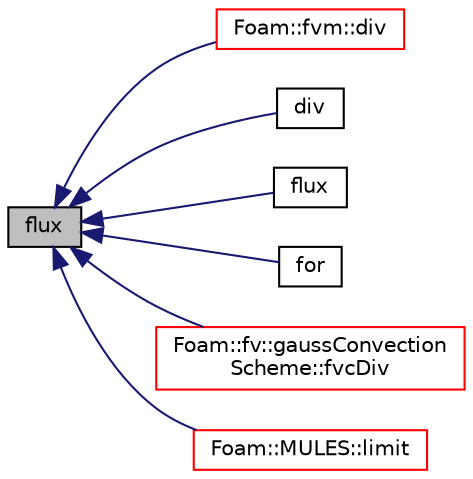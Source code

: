 digraph "flux"
{
  bgcolor="transparent";
  edge [fontname="Helvetica",fontsize="10",labelfontname="Helvetica",labelfontsize="10"];
  node [fontname="Helvetica",fontsize="10",shape=record];
  rankdir="LR";
  Node1 [label="flux",height=0.2,width=0.4,color="black", fillcolor="grey75", style="filled", fontcolor="black"];
  Node1 -> Node2 [dir="back",color="midnightblue",fontsize="10",style="solid",fontname="Helvetica"];
  Node2 [label="Foam::fvm::div",height=0.2,width=0.4,color="red",URL="$a10769.html#a058dd4757c11ae656c8d576632b33d25"];
  Node1 -> Node3 [dir="back",color="midnightblue",fontsize="10",style="solid",fontname="Helvetica"];
  Node3 [label="div",height=0.2,width=0.4,color="black",URL="$a10768.html#a3421c25025d3067555830e1301472d3c"];
  Node1 -> Node4 [dir="back",color="midnightblue",fontsize="10",style="solid",fontname="Helvetica"];
  Node4 [label="flux",height=0.2,width=0.4,color="black",URL="$a10768.html#a1897d6ef9058705f353fa968043c62b8"];
  Node1 -> Node5 [dir="back",color="midnightblue",fontsize="10",style="solid",fontname="Helvetica"];
  Node5 [label="for",height=0.2,width=0.4,color="black",URL="$a03264.html#ae9610aff8f04c828f9db802f66a18f67"];
  Node1 -> Node6 [dir="back",color="midnightblue",fontsize="10",style="solid",fontname="Helvetica"];
  Node6 [label="Foam::fv::gaussConvection\lScheme::fvcDiv",height=0.2,width=0.4,color="red",URL="$a00903.html#a2eacaefd22f61a84fdb13b7d4b96a20a"];
  Node1 -> Node7 [dir="back",color="midnightblue",fontsize="10",style="solid",fontname="Helvetica"];
  Node7 [label="Foam::MULES::limit",height=0.2,width=0.4,color="red",URL="$a10792.html#a286baa687ab158265b59310619c281b4"];
}
